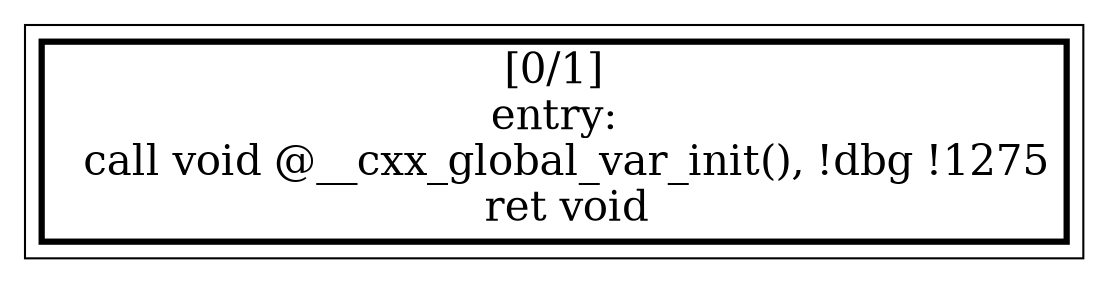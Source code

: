 
digraph G {





subgraph cluster0 {


node68 [penwidth=3.0,fontsize=20,shape=rectangle,label="[0/1]
entry:
  call void @__cxx_global_var_init(), !dbg !1275
  ret void
" ]



}

}
